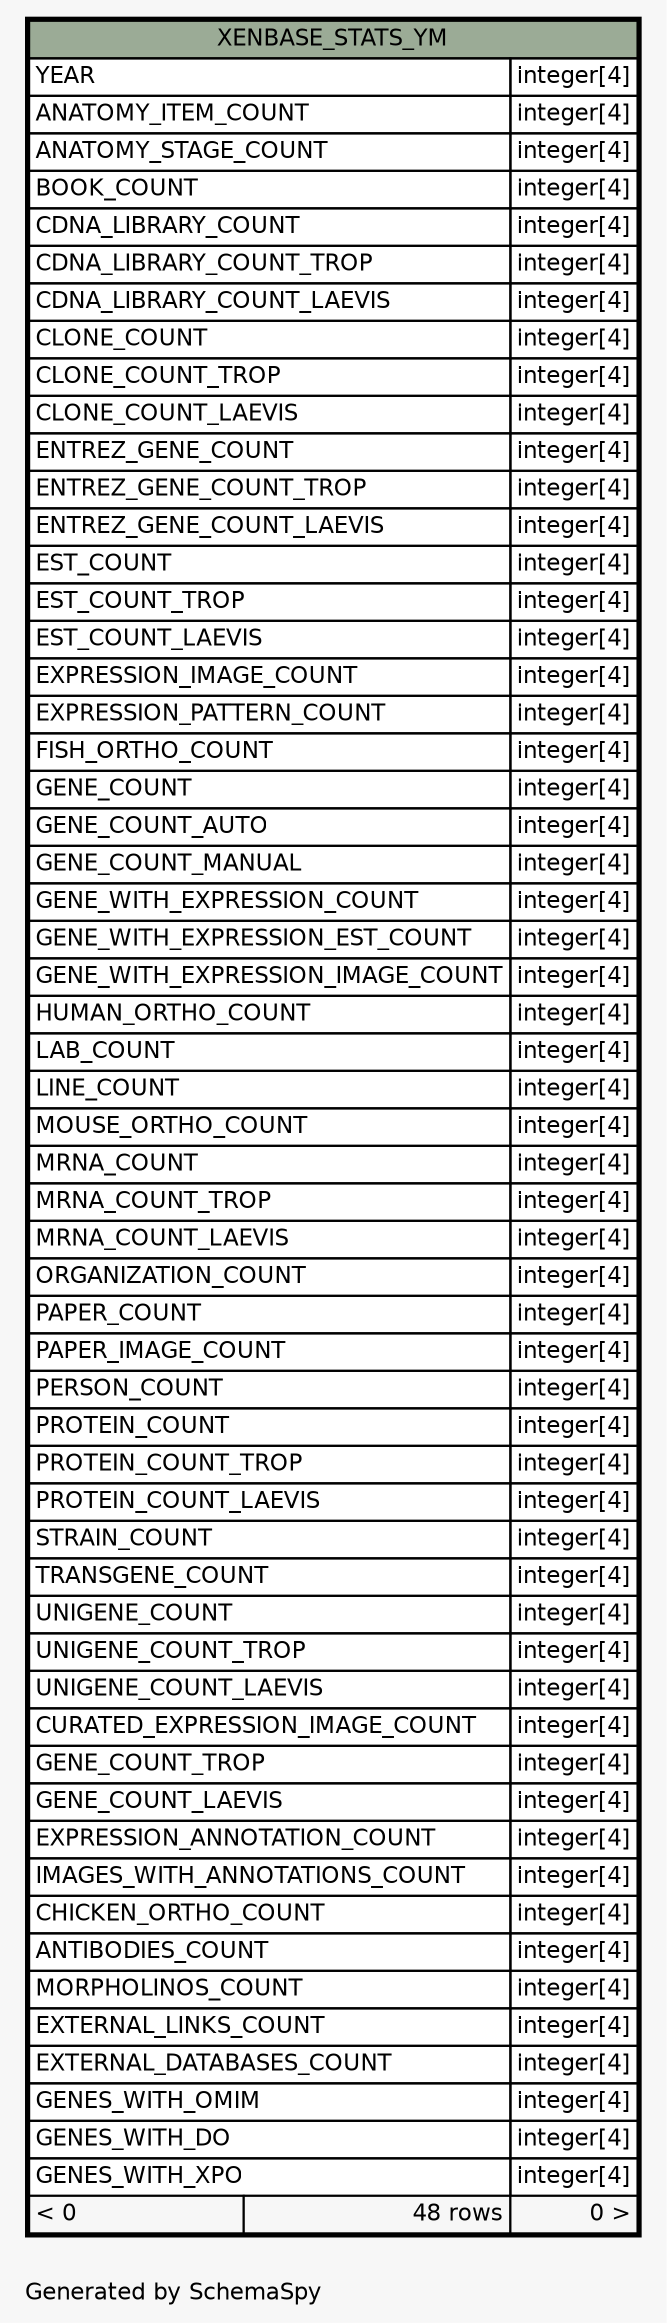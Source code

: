 // dot 2.38.0 on Windows 10 10.0
// SchemaSpy rev Unknown
digraph "oneDegreeRelationshipsDiagram" {
  graph [
    rankdir="RL"
    bgcolor="#f7f7f7"
    label="\nGenerated by SchemaSpy"
    labeljust="l"
    nodesep="0.18"
    ranksep="0.46"
    fontname="Helvetica"
    fontsize="11"
  ];
  node [
    fontname="Helvetica"
    fontsize="11"
    shape="plaintext"
  ];
  edge [
    arrowsize="0.8"
  ];
  "XENBASE_STATS_YM" [
    label=<
    <TABLE BORDER="2" CELLBORDER="1" CELLSPACING="0" BGCOLOR="#ffffff">
      <TR><TD COLSPAN="3" BGCOLOR="#9bab96" ALIGN="CENTER">XENBASE_STATS_YM</TD></TR>
      <TR><TD PORT="YEAR" COLSPAN="2" ALIGN="LEFT">YEAR</TD><TD PORT="YEAR.type" ALIGN="LEFT">integer[4]</TD></TR>
      <TR><TD PORT="ANATOMY_ITEM_COUNT" COLSPAN="2" ALIGN="LEFT">ANATOMY_ITEM_COUNT</TD><TD PORT="ANATOMY_ITEM_COUNT.type" ALIGN="LEFT">integer[4]</TD></TR>
      <TR><TD PORT="ANATOMY_STAGE_COUNT" COLSPAN="2" ALIGN="LEFT">ANATOMY_STAGE_COUNT</TD><TD PORT="ANATOMY_STAGE_COUNT.type" ALIGN="LEFT">integer[4]</TD></TR>
      <TR><TD PORT="BOOK_COUNT" COLSPAN="2" ALIGN="LEFT">BOOK_COUNT</TD><TD PORT="BOOK_COUNT.type" ALIGN="LEFT">integer[4]</TD></TR>
      <TR><TD PORT="CDNA_LIBRARY_COUNT" COLSPAN="2" ALIGN="LEFT">CDNA_LIBRARY_COUNT</TD><TD PORT="CDNA_LIBRARY_COUNT.type" ALIGN="LEFT">integer[4]</TD></TR>
      <TR><TD PORT="CDNA_LIBRARY_COUNT_TROP" COLSPAN="2" ALIGN="LEFT">CDNA_LIBRARY_COUNT_TROP</TD><TD PORT="CDNA_LIBRARY_COUNT_TROP.type" ALIGN="LEFT">integer[4]</TD></TR>
      <TR><TD PORT="CDNA_LIBRARY_COUNT_LAEVIS" COLSPAN="2" ALIGN="LEFT">CDNA_LIBRARY_COUNT_LAEVIS</TD><TD PORT="CDNA_LIBRARY_COUNT_LAEVIS.type" ALIGN="LEFT">integer[4]</TD></TR>
      <TR><TD PORT="CLONE_COUNT" COLSPAN="2" ALIGN="LEFT">CLONE_COUNT</TD><TD PORT="CLONE_COUNT.type" ALIGN="LEFT">integer[4]</TD></TR>
      <TR><TD PORT="CLONE_COUNT_TROP" COLSPAN="2" ALIGN="LEFT">CLONE_COUNT_TROP</TD><TD PORT="CLONE_COUNT_TROP.type" ALIGN="LEFT">integer[4]</TD></TR>
      <TR><TD PORT="CLONE_COUNT_LAEVIS" COLSPAN="2" ALIGN="LEFT">CLONE_COUNT_LAEVIS</TD><TD PORT="CLONE_COUNT_LAEVIS.type" ALIGN="LEFT">integer[4]</TD></TR>
      <TR><TD PORT="ENTREZ_GENE_COUNT" COLSPAN="2" ALIGN="LEFT">ENTREZ_GENE_COUNT</TD><TD PORT="ENTREZ_GENE_COUNT.type" ALIGN="LEFT">integer[4]</TD></TR>
      <TR><TD PORT="ENTREZ_GENE_COUNT_TROP" COLSPAN="2" ALIGN="LEFT">ENTREZ_GENE_COUNT_TROP</TD><TD PORT="ENTREZ_GENE_COUNT_TROP.type" ALIGN="LEFT">integer[4]</TD></TR>
      <TR><TD PORT="ENTREZ_GENE_COUNT_LAEVIS" COLSPAN="2" ALIGN="LEFT">ENTREZ_GENE_COUNT_LAEVIS</TD><TD PORT="ENTREZ_GENE_COUNT_LAEVIS.type" ALIGN="LEFT">integer[4]</TD></TR>
      <TR><TD PORT="EST_COUNT" COLSPAN="2" ALIGN="LEFT">EST_COUNT</TD><TD PORT="EST_COUNT.type" ALIGN="LEFT">integer[4]</TD></TR>
      <TR><TD PORT="EST_COUNT_TROP" COLSPAN="2" ALIGN="LEFT">EST_COUNT_TROP</TD><TD PORT="EST_COUNT_TROP.type" ALIGN="LEFT">integer[4]</TD></TR>
      <TR><TD PORT="EST_COUNT_LAEVIS" COLSPAN="2" ALIGN="LEFT">EST_COUNT_LAEVIS</TD><TD PORT="EST_COUNT_LAEVIS.type" ALIGN="LEFT">integer[4]</TD></TR>
      <TR><TD PORT="EXPRESSION_IMAGE_COUNT" COLSPAN="2" ALIGN="LEFT">EXPRESSION_IMAGE_COUNT</TD><TD PORT="EXPRESSION_IMAGE_COUNT.type" ALIGN="LEFT">integer[4]</TD></TR>
      <TR><TD PORT="EXPRESSION_PATTERN_COUNT" COLSPAN="2" ALIGN="LEFT">EXPRESSION_PATTERN_COUNT</TD><TD PORT="EXPRESSION_PATTERN_COUNT.type" ALIGN="LEFT">integer[4]</TD></TR>
      <TR><TD PORT="FISH_ORTHO_COUNT" COLSPAN="2" ALIGN="LEFT">FISH_ORTHO_COUNT</TD><TD PORT="FISH_ORTHO_COUNT.type" ALIGN="LEFT">integer[4]</TD></TR>
      <TR><TD PORT="GENE_COUNT" COLSPAN="2" ALIGN="LEFT">GENE_COUNT</TD><TD PORT="GENE_COUNT.type" ALIGN="LEFT">integer[4]</TD></TR>
      <TR><TD PORT="GENE_COUNT_AUTO" COLSPAN="2" ALIGN="LEFT">GENE_COUNT_AUTO</TD><TD PORT="GENE_COUNT_AUTO.type" ALIGN="LEFT">integer[4]</TD></TR>
      <TR><TD PORT="GENE_COUNT_MANUAL" COLSPAN="2" ALIGN="LEFT">GENE_COUNT_MANUAL</TD><TD PORT="GENE_COUNT_MANUAL.type" ALIGN="LEFT">integer[4]</TD></TR>
      <TR><TD PORT="GENE_WITH_EXPRESSION_COUNT" COLSPAN="2" ALIGN="LEFT">GENE_WITH_EXPRESSION_COUNT</TD><TD PORT="GENE_WITH_EXPRESSION_COUNT.type" ALIGN="LEFT">integer[4]</TD></TR>
      <TR><TD PORT="GENE_WITH_EXPRESSION_EST_COUNT" COLSPAN="2" ALIGN="LEFT">GENE_WITH_EXPRESSION_EST_COUNT</TD><TD PORT="GENE_WITH_EXPRESSION_EST_COUNT.type" ALIGN="LEFT">integer[4]</TD></TR>
      <TR><TD PORT="GENE_WITH_EXPRESSION_IMAGE_COUNT" COLSPAN="2" ALIGN="LEFT">GENE_WITH_EXPRESSION_IMAGE_COUNT</TD><TD PORT="GENE_WITH_EXPRESSION_IMAGE_COUNT.type" ALIGN="LEFT">integer[4]</TD></TR>
      <TR><TD PORT="HUMAN_ORTHO_COUNT" COLSPAN="2" ALIGN="LEFT">HUMAN_ORTHO_COUNT</TD><TD PORT="HUMAN_ORTHO_COUNT.type" ALIGN="LEFT">integer[4]</TD></TR>
      <TR><TD PORT="LAB_COUNT" COLSPAN="2" ALIGN="LEFT">LAB_COUNT</TD><TD PORT="LAB_COUNT.type" ALIGN="LEFT">integer[4]</TD></TR>
      <TR><TD PORT="LINE_COUNT" COLSPAN="2" ALIGN="LEFT">LINE_COUNT</TD><TD PORT="LINE_COUNT.type" ALIGN="LEFT">integer[4]</TD></TR>
      <TR><TD PORT="MOUSE_ORTHO_COUNT" COLSPAN="2" ALIGN="LEFT">MOUSE_ORTHO_COUNT</TD><TD PORT="MOUSE_ORTHO_COUNT.type" ALIGN="LEFT">integer[4]</TD></TR>
      <TR><TD PORT="MRNA_COUNT" COLSPAN="2" ALIGN="LEFT">MRNA_COUNT</TD><TD PORT="MRNA_COUNT.type" ALIGN="LEFT">integer[4]</TD></TR>
      <TR><TD PORT="MRNA_COUNT_TROP" COLSPAN="2" ALIGN="LEFT">MRNA_COUNT_TROP</TD><TD PORT="MRNA_COUNT_TROP.type" ALIGN="LEFT">integer[4]</TD></TR>
      <TR><TD PORT="MRNA_COUNT_LAEVIS" COLSPAN="2" ALIGN="LEFT">MRNA_COUNT_LAEVIS</TD><TD PORT="MRNA_COUNT_LAEVIS.type" ALIGN="LEFT">integer[4]</TD></TR>
      <TR><TD PORT="ORGANIZATION_COUNT" COLSPAN="2" ALIGN="LEFT">ORGANIZATION_COUNT</TD><TD PORT="ORGANIZATION_COUNT.type" ALIGN="LEFT">integer[4]</TD></TR>
      <TR><TD PORT="PAPER_COUNT" COLSPAN="2" ALIGN="LEFT">PAPER_COUNT</TD><TD PORT="PAPER_COUNT.type" ALIGN="LEFT">integer[4]</TD></TR>
      <TR><TD PORT="PAPER_IMAGE_COUNT" COLSPAN="2" ALIGN="LEFT">PAPER_IMAGE_COUNT</TD><TD PORT="PAPER_IMAGE_COUNT.type" ALIGN="LEFT">integer[4]</TD></TR>
      <TR><TD PORT="PERSON_COUNT" COLSPAN="2" ALIGN="LEFT">PERSON_COUNT</TD><TD PORT="PERSON_COUNT.type" ALIGN="LEFT">integer[4]</TD></TR>
      <TR><TD PORT="PROTEIN_COUNT" COLSPAN="2" ALIGN="LEFT">PROTEIN_COUNT</TD><TD PORT="PROTEIN_COUNT.type" ALIGN="LEFT">integer[4]</TD></TR>
      <TR><TD PORT="PROTEIN_COUNT_TROP" COLSPAN="2" ALIGN="LEFT">PROTEIN_COUNT_TROP</TD><TD PORT="PROTEIN_COUNT_TROP.type" ALIGN="LEFT">integer[4]</TD></TR>
      <TR><TD PORT="PROTEIN_COUNT_LAEVIS" COLSPAN="2" ALIGN="LEFT">PROTEIN_COUNT_LAEVIS</TD><TD PORT="PROTEIN_COUNT_LAEVIS.type" ALIGN="LEFT">integer[4]</TD></TR>
      <TR><TD PORT="STRAIN_COUNT" COLSPAN="2" ALIGN="LEFT">STRAIN_COUNT</TD><TD PORT="STRAIN_COUNT.type" ALIGN="LEFT">integer[4]</TD></TR>
      <TR><TD PORT="TRANSGENE_COUNT" COLSPAN="2" ALIGN="LEFT">TRANSGENE_COUNT</TD><TD PORT="TRANSGENE_COUNT.type" ALIGN="LEFT">integer[4]</TD></TR>
      <TR><TD PORT="UNIGENE_COUNT" COLSPAN="2" ALIGN="LEFT">UNIGENE_COUNT</TD><TD PORT="UNIGENE_COUNT.type" ALIGN="LEFT">integer[4]</TD></TR>
      <TR><TD PORT="UNIGENE_COUNT_TROP" COLSPAN="2" ALIGN="LEFT">UNIGENE_COUNT_TROP</TD><TD PORT="UNIGENE_COUNT_TROP.type" ALIGN="LEFT">integer[4]</TD></TR>
      <TR><TD PORT="UNIGENE_COUNT_LAEVIS" COLSPAN="2" ALIGN="LEFT">UNIGENE_COUNT_LAEVIS</TD><TD PORT="UNIGENE_COUNT_LAEVIS.type" ALIGN="LEFT">integer[4]</TD></TR>
      <TR><TD PORT="CURATED_EXPRESSION_IMAGE_COUNT" COLSPAN="2" ALIGN="LEFT">CURATED_EXPRESSION_IMAGE_COUNT</TD><TD PORT="CURATED_EXPRESSION_IMAGE_COUNT.type" ALIGN="LEFT">integer[4]</TD></TR>
      <TR><TD PORT="GENE_COUNT_TROP" COLSPAN="2" ALIGN="LEFT">GENE_COUNT_TROP</TD><TD PORT="GENE_COUNT_TROP.type" ALIGN="LEFT">integer[4]</TD></TR>
      <TR><TD PORT="GENE_COUNT_LAEVIS" COLSPAN="2" ALIGN="LEFT">GENE_COUNT_LAEVIS</TD><TD PORT="GENE_COUNT_LAEVIS.type" ALIGN="LEFT">integer[4]</TD></TR>
      <TR><TD PORT="EXPRESSION_ANNOTATION_COUNT" COLSPAN="2" ALIGN="LEFT">EXPRESSION_ANNOTATION_COUNT</TD><TD PORT="EXPRESSION_ANNOTATION_COUNT.type" ALIGN="LEFT">integer[4]</TD></TR>
      <TR><TD PORT="IMAGES_WITH_ANNOTATIONS_COUNT" COLSPAN="2" ALIGN="LEFT">IMAGES_WITH_ANNOTATIONS_COUNT</TD><TD PORT="IMAGES_WITH_ANNOTATIONS_COUNT.type" ALIGN="LEFT">integer[4]</TD></TR>
      <TR><TD PORT="CHICKEN_ORTHO_COUNT" COLSPAN="2" ALIGN="LEFT">CHICKEN_ORTHO_COUNT</TD><TD PORT="CHICKEN_ORTHO_COUNT.type" ALIGN="LEFT">integer[4]</TD></TR>
      <TR><TD PORT="ANTIBODIES_COUNT" COLSPAN="2" ALIGN="LEFT">ANTIBODIES_COUNT</TD><TD PORT="ANTIBODIES_COUNT.type" ALIGN="LEFT">integer[4]</TD></TR>
      <TR><TD PORT="MORPHOLINOS_COUNT" COLSPAN="2" ALIGN="LEFT">MORPHOLINOS_COUNT</TD><TD PORT="MORPHOLINOS_COUNT.type" ALIGN="LEFT">integer[4]</TD></TR>
      <TR><TD PORT="EXTERNAL_LINKS_COUNT" COLSPAN="2" ALIGN="LEFT">EXTERNAL_LINKS_COUNT</TD><TD PORT="EXTERNAL_LINKS_COUNT.type" ALIGN="LEFT">integer[4]</TD></TR>
      <TR><TD PORT="EXTERNAL_DATABASES_COUNT" COLSPAN="2" ALIGN="LEFT">EXTERNAL_DATABASES_COUNT</TD><TD PORT="EXTERNAL_DATABASES_COUNT.type" ALIGN="LEFT">integer[4]</TD></TR>
      <TR><TD PORT="GENES_WITH_OMIM" COLSPAN="2" ALIGN="LEFT">GENES_WITH_OMIM</TD><TD PORT="GENES_WITH_OMIM.type" ALIGN="LEFT">integer[4]</TD></TR>
      <TR><TD PORT="GENES_WITH_DO" COLSPAN="2" ALIGN="LEFT">GENES_WITH_DO</TD><TD PORT="GENES_WITH_DO.type" ALIGN="LEFT">integer[4]</TD></TR>
      <TR><TD PORT="GENES_WITH_XPO" COLSPAN="2" ALIGN="LEFT">GENES_WITH_XPO</TD><TD PORT="GENES_WITH_XPO.type" ALIGN="LEFT">integer[4]</TD></TR>
      <TR><TD ALIGN="LEFT" BGCOLOR="#f7f7f7">&lt; 0</TD><TD ALIGN="RIGHT" BGCOLOR="#f7f7f7">48 rows</TD><TD ALIGN="RIGHT" BGCOLOR="#f7f7f7">0 &gt;</TD></TR>
    </TABLE>>
    URL="XENBASE_STATS_YM.html"
    tooltip="XENBASE_STATS_YM"
  ];
}
